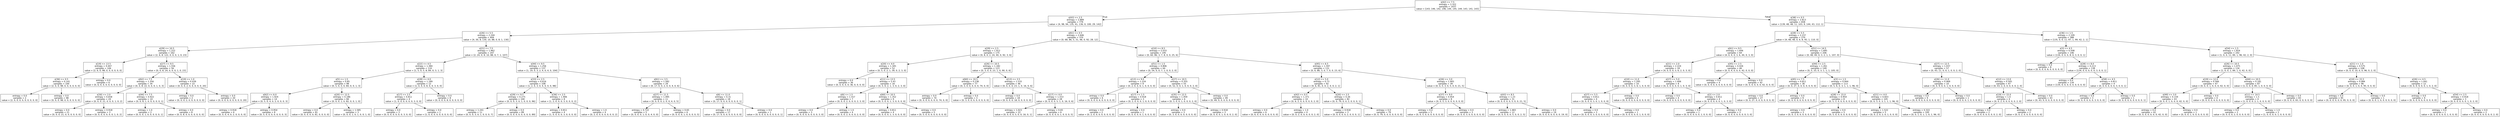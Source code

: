 digraph Tree {
node [shape=box, fontname="helvetica"] ;
edge [fontname="helvetica"] ;
0 [label="x[42] <= 7.5\nentropy = 3.322\nsamples = 1437\nvalue = [143, 146, 142, 146, 144, 145, 144, 143, 141, 143]"] ;
1 [label="x[43] <= 2.5\nentropy = 2.889\nsamples = 779\nvalue = [4, 98, 94, 135, 41, 136, 0, 100, 29, 142]"] ;
0 -> 1 [labeldistance=2.5, labelangle=45, headlabel="True"] ;
2 [label="x[26] <= 5.5\nentropy = 2.244\nsamples = 409\nvalue = [4, 30, 8, 130, 10, 88, 0, 8, 1, 130]"] ;
1 -> 2 ;
3 [label="x[29] <= 10.5\nentropy = 1.222\nsamples = 162\nvalue = [2, 6, 8, 122, 0, 0, 0, 1, 0, 23]"] ;
2 -> 3 ;
4 [label="x[19] <= 13.5\nentropy = 0.447\nsamples = 106\nvalue = [2, 6, 0, 98, 0, 0, 0, 0, 0, 0]"] ;
3 -> 4 ;
5 [label="x[36] <= 0.5\nentropy = 0.141\nsamples = 100\nvalue = [2, 0, 0, 98, 0, 0, 0, 0, 0, 0]"] ;
4 -> 5 ;
6 [label="entropy = 0.0\nsamples = 2\nvalue = [2, 0, 0, 0, 0, 0, 0, 0, 0, 0]"] ;
5 -> 6 ;
7 [label="entropy = 0.0\nsamples = 98\nvalue = [0, 0, 0, 98, 0, 0, 0, 0, 0, 0]"] ;
5 -> 7 ;
8 [label="entropy = 0.0\nsamples = 6\nvalue = [0, 6, 0, 0, 0, 0, 0, 0, 0, 0]"] ;
4 -> 8 ;
9 [label="x[27] <= 9.5\nentropy = 1.556\nsamples = 56\nvalue = [0, 0, 8, 24, 0, 0, 0, 1, 0, 23]"] ;
3 -> 9 ;
10 [label="x[62] <= 7.5\nentropy = 1.356\nsamples = 34\nvalue = [0, 0, 8, 22, 0, 0, 0, 1, 0, 3]"] ;
9 -> 10 ;
11 [label="x[30] <= 2.0\nentropy = 0.658\nsamples = 24\nvalue = [0, 0, 0, 21, 0, 0, 0, 1, 0, 2]"] ;
10 -> 11 ;
12 [label="entropy = 0.0\nsamples = 21\nvalue = [0, 0, 0, 21, 0, 0, 0, 0, 0, 0]"] ;
11 -> 12 ;
13 [label="entropy = 0.918\nsamples = 3\nvalue = [0, 0, 0, 0, 0, 0, 0, 1, 0, 2]"] ;
11 -> 13 ;
14 [label="x[44] <= 7.5\nentropy = 0.922\nsamples = 10\nvalue = [0, 0, 8, 1, 0, 0, 0, 0, 0, 1]"] ;
10 -> 14 ;
15 [label="entropy = 1.0\nsamples = 2\nvalue = [0, 0, 0, 1, 0, 0, 0, 0, 0, 1]"] ;
14 -> 15 ;
16 [label="entropy = 0.0\nsamples = 8\nvalue = [0, 0, 8, 0, 0, 0, 0, 0, 0, 0]"] ;
14 -> 16 ;
17 [label="x[19] <= 1.0\nentropy = 0.439\nsamples = 22\nvalue = [0, 0, 0, 2, 0, 0, 0, 0, 0, 20]"] ;
9 -> 17 ;
18 [label="entropy = 0.0\nsamples = 2\nvalue = [0, 0, 0, 2, 0, 0, 0, 0, 0, 0]"] ;
17 -> 18 ;
19 [label="entropy = 0.0\nsamples = 20\nvalue = [0, 0, 0, 0, 0, 0, 0, 0, 0, 20]"] ;
17 -> 19 ;
20 [label="x[21] <= 7.5\nentropy = 1.962\nsamples = 247\nvalue = [2, 24, 0, 8, 10, 88, 0, 7, 1, 107]"] ;
2 -> 20 ;
21 [label="x[22] <= 4.5\nentropy = 1.384\nsamples = 110\nvalue = [1, 5, 0, 5, 8, 84, 0, 3, 1, 3]"] ;
20 -> 21 ;
22 [label="x[5] <= 1.5\nentropy = 0.85\nsamples = 98\nvalue = [0, 5, 0, 5, 0, 84, 0, 0, 1, 3]"] ;
21 -> 22 ;
23 [label="x[62] <= 6.0\nentropy = 1.924\nsamples = 14\nvalue = [0, 5, 0, 4, 0, 2, 0, 0, 0, 3]"] ;
22 -> 23 ;
24 [label="entropy = 0.918\nsamples = 6\nvalue = [0, 0, 0, 4, 0, 2, 0, 0, 0, 0]"] ;
23 -> 24 ;
25 [label="entropy = 0.954\nsamples = 8\nvalue = [0, 5, 0, 0, 0, 0, 0, 0, 0, 3]"] ;
23 -> 25 ;
26 [label="x[20] <= 12.5\nentropy = 0.186\nsamples = 84\nvalue = [0, 0, 0, 1, 0, 82, 0, 0, 1, 0]"] ;
22 -> 26 ;
27 [label="entropy = 0.0\nsamples = 81\nvalue = [0, 0, 0, 0, 0, 81, 0, 0, 0, 0]"] ;
26 -> 27 ;
28 [label="entropy = 1.585\nsamples = 3\nvalue = [0, 0, 0, 1, 0, 1, 0, 0, 1, 0]"] ;
26 -> 28 ;
29 [label="x[28] <= 4.0\nentropy = 1.189\nsamples = 12\nvalue = [1, 0, 0, 0, 8, 0, 0, 3, 0, 0]"] ;
21 -> 29 ;
30 [label="x[17] <= 2.5\nentropy = 0.811\nsamples = 4\nvalue = [1, 0, 0, 0, 0, 0, 0, 3, 0, 0]"] ;
29 -> 30 ;
31 [label="entropy = 0.0\nsamples = 3\nvalue = [0, 0, 0, 0, 0, 0, 0, 3, 0, 0]"] ;
30 -> 31 ;
32 [label="entropy = 0.0\nsamples = 1\nvalue = [1, 0, 0, 0, 0, 0, 0, 0, 0, 0]"] ;
30 -> 32 ;
33 [label="entropy = 0.0\nsamples = 8\nvalue = [0, 0, 0, 0, 8, 0, 0, 0, 0, 0]"] ;
29 -> 33 ;
34 [label="x[44] <= 9.5\nentropy = 1.256\nsamples = 137\nvalue = [1, 19, 0, 3, 2, 4, 0, 4, 0, 104]"] ;
20 -> 34 ;
35 [label="x[33] <= 2.5\nentropy = 0.616\nsamples = 108\nvalue = [1, 2, 0, 3, 0, 4, 0, 0, 0, 98]"] ;
34 -> 35 ;
36 [label="x[29] <= 9.5\nentropy = 0.275\nsamples = 100\nvalue = [0, 0, 0, 3, 0, 1, 0, 0, 0, 96]"] ;
35 -> 36 ;
37 [label="entropy = 1.241\nsamples = 11\nvalue = [0, 0, 0, 3, 0, 1, 0, 0, 0, 7]"] ;
36 -> 37 ;
38 [label="entropy = 0.0\nsamples = 89\nvalue = [0, 0, 0, 0, 0, 0, 0, 0, 0, 89]"] ;
36 -> 38 ;
39 [label="x[36] <= 2.5\nentropy = 1.906\nsamples = 8\nvalue = [1, 2, 0, 0, 0, 3, 0, 0, 0, 2]"] ;
35 -> 39 ;
40 [label="entropy = 0.811\nsamples = 4\nvalue = [1, 0, 0, 0, 0, 3, 0, 0, 0, 0]"] ;
39 -> 40 ;
41 [label="entropy = 1.0\nsamples = 4\nvalue = [0, 2, 0, 0, 0, 0, 0, 0, 0, 2]"] ;
39 -> 41 ;
42 [label="x[61] <= 3.5\nentropy = 1.582\nsamples = 29\nvalue = [0, 17, 0, 0, 2, 0, 0, 4, 0, 6]"] ;
34 -> 42 ;
43 [label="x[27] <= 11.5\nentropy = 1.495\nsamples = 11\nvalue = [0, 0, 0, 0, 2, 0, 0, 4, 0, 5]"] ;
42 -> 43 ;
44 [label="entropy = 0.722\nsamples = 5\nvalue = [0, 0, 0, 0, 1, 0, 0, 4, 0, 0]"] ;
43 -> 44 ;
45 [label="entropy = 0.65\nsamples = 6\nvalue = [0, 0, 0, 0, 1, 0, 0, 0, 0, 5]"] ;
43 -> 45 ;
46 [label="x[6] <= 11.0\nentropy = 0.31\nsamples = 18\nvalue = [0, 17, 0, 0, 0, 0, 0, 0, 0, 1]"] ;
42 -> 46 ;
47 [label="entropy = 0.0\nsamples = 17\nvalue = [0, 17, 0, 0, 0, 0, 0, 0, 0, 0]"] ;
46 -> 47 ;
48 [label="entropy = 0.0\nsamples = 1\nvalue = [0, 0, 0, 0, 0, 0, 0, 0, 0, 1]"] ;
46 -> 48 ;
49 [label="x[61] <= 0.5\nentropy = 2.646\nsamples = 370\nvalue = [0, 68, 86, 5, 31, 48, 0, 92, 28, 12]"] ;
1 -> 49 ;
50 [label="x[29] <= 2.5\nentropy = 1.912\nsamples = 175\nvalue = [0, 8, 0, 2, 24, 40, 0, 92, 3, 6]"] ;
49 -> 50 ;
51 [label="x[20] <= 4.0\nentropy = 1.345\nsamples = 52\nvalue = [0, 5, 0, 2, 1, 39, 0, 2, 3, 0]"] ;
50 -> 51 ;
52 [label="entropy = 0.0\nsamples = 36\nvalue = [0, 0, 0, 0, 0, 36, 0, 0, 0, 0]"] ;
51 -> 52 ;
53 [label="x[11] <= 13.5\nentropy = 2.43\nsamples = 16\nvalue = [0, 5, 0, 2, 1, 3, 0, 2, 3, 0]"] ;
51 -> 53 ;
54 [label="x[6] <= 1.5\nentropy = 1.557\nsamples = 7\nvalue = [0, 0, 0, 2, 0, 0, 0, 2, 3, 0]"] ;
53 -> 54 ;
55 [label="entropy = 0.0\nsamples = 3\nvalue = [0, 0, 0, 0, 0, 0, 0, 0, 3, 0]"] ;
54 -> 55 ;
56 [label="entropy = 1.0\nsamples = 4\nvalue = [0, 0, 0, 2, 0, 0, 0, 2, 0, 0]"] ;
54 -> 56 ;
57 [label="x[60] <= 10.5\nentropy = 1.352\nsamples = 9\nvalue = [0, 5, 0, 0, 1, 3, 0, 0, 0, 0]"] ;
53 -> 57 ;
58 [label="entropy = 0.811\nsamples = 4\nvalue = [0, 0, 0, 0, 1, 3, 0, 0, 0, 0]"] ;
57 -> 58 ;
59 [label="entropy = 0.0\nsamples = 5\nvalue = [0, 5, 0, 0, 0, 0, 0, 0, 0, 0]"] ;
57 -> 59 ;
60 [label="x[26] <= 10.5\nentropy = 1.182\nsamples = 123\nvalue = [0, 3, 0, 0, 23, 1, 0, 90, 0, 6]"] ;
50 -> 60 ;
61 [label="x[60] <= 10.5\nentropy = 0.238\nsamples = 77\nvalue = [0, 3, 0, 0, 0, 0, 0, 74, 0, 0]"] ;
60 -> 61 ;
62 [label="entropy = 0.0\nsamples = 74\nvalue = [0, 0, 0, 0, 0, 0, 0, 74, 0, 0]"] ;
61 -> 62 ;
63 [label="entropy = 0.0\nsamples = 3\nvalue = [0, 3, 0, 0, 0, 0, 0, 0, 0, 0]"] ;
61 -> 63 ;
64 [label="x[13] <= 3.5\nentropy = 1.533\nsamples = 46\nvalue = [0, 0, 0, 0, 23, 1, 0, 16, 0, 6]"] ;
60 -> 64 ;
65 [label="entropy = 0.0\nsamples = 18\nvalue = [0, 0, 0, 0, 18, 0, 0, 0, 0, 0]"] ;
64 -> 65 ;
66 [label="x[17] <= 4.0\nentropy = 1.553\nsamples = 28\nvalue = [0, 0, 0, 0, 5, 1, 0, 16, 0, 6]"] ;
64 -> 66 ;
67 [label="entropy = 1.023\nsamples = 22\nvalue = [0, 0, 0, 0, 5, 0, 0, 16, 0, 1]"] ;
66 -> 67 ;
68 [label="entropy = 0.65\nsamples = 6\nvalue = [0, 0, 0, 0, 0, 1, 0, 0, 0, 5]"] ;
66 -> 68 ;
69 [label="x[10] <= 8.5\nentropy = 2.033\nsamples = 195\nvalue = [0, 60, 86, 3, 7, 8, 0, 0, 25, 6]"] ;
49 -> 69 ;
70 [label="x[51] <= 1.5\nentropy = 0.806\nsamples = 64\nvalue = [0, 54, 0, 0, 7, 1, 0, 0, 2, 0]"] ;
69 -> 70 ;
71 [label="x[13] <= 9.0\nentropy = 1.224\nsamples = 9\nvalue = [0, 2, 0, 0, 6, 1, 0, 0, 0, 0]"] ;
70 -> 71 ;
72 [label="entropy = 0.0\nsamples = 6\nvalue = [0, 0, 0, 0, 6, 0, 0, 0, 0, 0]"] ;
71 -> 72 ;
73 [label="x[17] <= 1.5\nentropy = 0.918\nsamples = 3\nvalue = [0, 2, 0, 0, 0, 1, 0, 0, 0, 0]"] ;
71 -> 73 ;
74 [label="entropy = 0.0\nsamples = 2\nvalue = [0, 2, 0, 0, 0, 0, 0, 0, 0, 0]"] ;
73 -> 74 ;
75 [label="entropy = 0.0\nsamples = 1\nvalue = [0, 0, 0, 0, 0, 1, 0, 0, 0, 0]"] ;
73 -> 75 ;
76 [label="x[27] <= 10.5\nentropy = 0.355\nsamples = 55\nvalue = [0, 52, 0, 0, 1, 0, 0, 0, 2, 0]"] ;
70 -> 76 ;
77 [label="x[35] <= 12.5\nentropy = 1.459\nsamples = 6\nvalue = [0, 3, 0, 0, 1, 0, 0, 0, 2, 0]"] ;
76 -> 77 ;
78 [label="entropy = 0.0\nsamples = 3\nvalue = [0, 3, 0, 0, 0, 0, 0, 0, 0, 0]"] ;
77 -> 78 ;
79 [label="entropy = 0.918\nsamples = 3\nvalue = [0, 0, 0, 0, 1, 0, 0, 0, 2, 0]"] ;
77 -> 79 ;
80 [label="entropy = 0.0\nsamples = 49\nvalue = [0, 49, 0, 0, 0, 0, 0, 0, 0, 0]"] ;
76 -> 80 ;
81 [label="x[45] <= 6.5\nentropy = 1.597\nsamples = 131\nvalue = [0, 6, 86, 3, 0, 7, 0, 0, 23, 6]"] ;
69 -> 81 ;
82 [label="x[12] <= 5.0\nentropy = 0.73\nsamples = 92\nvalue = [0, 6, 81, 0, 0, 2, 0, 0, 2, 1]"] ;
81 -> 82 ;
83 [label="x[42] <= 0.5\nentropy = 1.371\nsamples = 10\nvalue = [0, 6, 2, 0, 0, 0, 0, 0, 2, 0]"] ;
82 -> 83 ;
84 [label="entropy = 0.0\nsamples = 6\nvalue = [0, 6, 0, 0, 0, 0, 0, 0, 0, 0]"] ;
83 -> 84 ;
85 [label="entropy = 1.0\nsamples = 4\nvalue = [0, 0, 2, 0, 0, 0, 0, 0, 2, 0]"] ;
83 -> 85 ;
86 [label="x[20] <= 2.5\nentropy = 0.26\nsamples = 82\nvalue = [0, 0, 79, 0, 0, 2, 0, 0, 0, 1]"] ;
82 -> 86 ;
87 [label="entropy = 0.918\nsamples = 3\nvalue = [0, 0, 0, 0, 0, 2, 0, 0, 0, 1]"] ;
86 -> 87 ;
88 [label="entropy = 0.0\nsamples = 79\nvalue = [0, 0, 79, 0, 0, 0, 0, 0, 0, 0]"] ;
86 -> 88 ;
89 [label="x[26] <= 3.0\nentropy = 1.905\nsamples = 39\nvalue = [0, 0, 5, 3, 0, 5, 0, 0, 21, 5]"] ;
81 -> 89 ;
90 [label="x[37] <= 9.0\nentropy = 0.954\nsamples = 8\nvalue = [0, 0, 5, 3, 0, 0, 0, 0, 0, 0]"] ;
89 -> 90 ;
91 [label="entropy = 0.0\nsamples = 5\nvalue = [0, 0, 5, 0, 0, 0, 0, 0, 0, 0]"] ;
90 -> 91 ;
92 [label="entropy = 0.0\nsamples = 3\nvalue = [0, 0, 0, 3, 0, 0, 0, 0, 0, 0]"] ;
90 -> 92 ;
93 [label="x[43] <= 8.5\nentropy = 1.23\nsamples = 31\nvalue = [0, 0, 0, 0, 0, 5, 0, 0, 21, 5]"] ;
89 -> 93 ;
94 [label="entropy = 1.483\nsamples = 12\nvalue = [0, 0, 0, 0, 0, 5, 0, 0, 2, 5]"] ;
93 -> 94 ;
95 [label="entropy = 0.0\nsamples = 19\nvalue = [0, 0, 0, 0, 0, 0, 0, 0, 19, 0]"] ;
93 -> 95 ;
96 [label="x[38] <= 0.5\nentropy = 2.813\nsamples = 658\nvalue = [139, 48, 48, 11, 103, 9, 144, 43, 112, 1]"] ;
0 -> 96 [labeldistance=2.5, labelangle=-45, headlabel="False"] ;
97 [label="x[28] <= 5.5\nentropy = 2.237\nsamples = 270\nvalue = [4, 48, 48, 0, 6, 8, 45, 1, 110, 0]"] ;
96 -> 97 ;
98 [label="x[61] <= 9.5\nentropy = 1.606\nsamples = 64\nvalue = [4, 0, 4, 0, 3, 6, 44, 0, 3, 0]"] ;
97 -> 98 ;
99 [label="x[21] <= 2.0\nentropy = 2.224\nsamples = 18\nvalue = [4, 0, 0, 0, 3, 6, 2, 0, 3, 0]"] ;
98 -> 99 ;
100 [label="x[10] <= 11.0\nentropy = 1.295\nsamples = 10\nvalue = [0, 0, 0, 0, 3, 6, 1, 0, 0, 0]"] ;
99 -> 100 ;
101 [label="x[27] <= 5.5\nentropy = 0.811\nsamples = 4\nvalue = [0, 0, 0, 0, 3, 0, 1, 0, 0, 0]"] ;
100 -> 101 ;
102 [label="entropy = 0.0\nsamples = 3\nvalue = [0, 0, 0, 0, 3, 0, 0, 0, 0, 0]"] ;
101 -> 102 ;
103 [label="entropy = 0.0\nsamples = 1\nvalue = [0, 0, 0, 0, 0, 0, 1, 0, 0, 0]"] ;
101 -> 103 ;
104 [label="entropy = 0.0\nsamples = 6\nvalue = [0, 0, 0, 0, 0, 6, 0, 0, 0, 0]"] ;
100 -> 104 ;
105 [label="x[27] <= 5.0\nentropy = 1.406\nsamples = 8\nvalue = [4, 0, 0, 0, 0, 0, 1, 0, 3, 0]"] ;
99 -> 105 ;
106 [label="entropy = 0.0\nsamples = 4\nvalue = [4, 0, 0, 0, 0, 0, 0, 0, 0, 0]"] ;
105 -> 106 ;
107 [label="x[2] <= 2.0\nentropy = 0.811\nsamples = 4\nvalue = [0, 0, 0, 0, 0, 0, 1, 0, 3, 0]"] ;
105 -> 107 ;
108 [label="entropy = 0.0\nsamples = 1\nvalue = [0, 0, 0, 0, 0, 0, 1, 0, 0, 0]"] ;
107 -> 108 ;
109 [label="entropy = 0.0\nsamples = 3\nvalue = [0, 0, 0, 0, 0, 0, 0, 0, 3, 0]"] ;
107 -> 109 ;
110 [label="x[45] <= 2.5\nentropy = 0.426\nsamples = 46\nvalue = [0, 0, 4, 0, 0, 0, 42, 0, 0, 0]"] ;
98 -> 110 ;
111 [label="entropy = 0.0\nsamples = 4\nvalue = [0, 0, 4, 0, 0, 0, 0, 0, 0, 0]"] ;
110 -> 111 ;
112 [label="entropy = 0.0\nsamples = 42\nvalue = [0, 0, 0, 0, 0, 0, 42, 0, 0, 0]"] ;
110 -> 112 ;
113 [label="x[51] <= 14.5\nentropy = 1.685\nsamples = 206\nvalue = [0, 48, 44, 0, 3, 2, 1, 1, 107, 0]"] ;
97 -> 113 ;
114 [label="x[44] <= 2.5\nentropy = 1.261\nsamples = 149\nvalue = [0, 5, 33, 0, 3, 1, 1, 1, 105, 0]"] ;
113 -> 114 ;
115 [label="x[45] <= 7.5\nentropy = 0.811\nsamples = 36\nvalue = [0, 0, 27, 0, 0, 0, 0, 0, 9, 0]"] ;
114 -> 115 ;
116 [label="entropy = 0.0\nsamples = 27\nvalue = [0, 0, 27, 0, 0, 0, 0, 0, 0, 0]"] ;
115 -> 116 ;
117 [label="entropy = 0.0\nsamples = 9\nvalue = [0, 0, 0, 0, 0, 0, 0, 0, 9, 0]"] ;
115 -> 117 ;
118 [label="x[3] <= 1.5\nentropy = 0.944\nsamples = 113\nvalue = [0, 5, 6, 0, 3, 1, 1, 1, 96, 0]"] ;
114 -> 118 ;
119 [label="x[28] <= 15.0\nentropy = 0.954\nsamples = 8\nvalue = [0, 5, 3, 0, 0, 0, 0, 0, 0, 0]"] ;
118 -> 119 ;
120 [label="entropy = 0.0\nsamples = 3\nvalue = [0, 0, 3, 0, 0, 0, 0, 0, 0, 0]"] ;
119 -> 120 ;
121 [label="entropy = 0.0\nsamples = 5\nvalue = [0, 5, 0, 0, 0, 0, 0, 0, 0, 0]"] ;
119 -> 121 ;
122 [label="x[21] <= 4.0\nentropy = 0.603\nsamples = 105\nvalue = [0, 0, 3, 0, 3, 1, 1, 1, 96, 0]"] ;
118 -> 122 ;
123 [label="entropy = 1.522\nsamples = 5\nvalue = [0, 0, 2, 0, 2, 0, 1, 0, 0, 0]"] ;
122 -> 123 ;
124 [label="entropy = 0.322\nsamples = 100\nvalue = [0, 0, 1, 0, 1, 1, 0, 1, 96, 0]"] ;
122 -> 124 ;
125 [label="x[27] <= 12.5\nentropy = 1.037\nsamples = 57\nvalue = [0, 43, 11, 0, 0, 1, 0, 0, 2, 0]"] ;
113 -> 125 ;
126 [label="x[26] <= 11.0\nentropy = 0.469\nsamples = 10\nvalue = [0, 0, 9, 0, 0, 1, 0, 0, 0, 0]"] ;
125 -> 126 ;
127 [label="entropy = 0.0\nsamples = 9\nvalue = [0, 0, 9, 0, 0, 0, 0, 0, 0, 0]"] ;
126 -> 127 ;
128 [label="entropy = 0.0\nsamples = 1\nvalue = [0, 0, 0, 0, 0, 1, 0, 0, 0, 0]"] ;
126 -> 128 ;
129 [label="x[12] <= 13.0\nentropy = 0.505\nsamples = 47\nvalue = [0, 43, 2, 0, 0, 0, 0, 0, 2, 0]"] ;
125 -> 129 ;
130 [label="x[19] <= 15.0\nentropy = 1.0\nsamples = 4\nvalue = [0, 0, 2, 0, 0, 0, 0, 0, 2, 0]"] ;
129 -> 130 ;
131 [label="entropy = 0.0\nsamples = 2\nvalue = [0, 0, 0, 0, 0, 0, 0, 0, 2, 0]"] ;
130 -> 131 ;
132 [label="entropy = 0.0\nsamples = 2\nvalue = [0, 0, 2, 0, 0, 0, 0, 0, 0, 0]"] ;
130 -> 132 ;
133 [label="entropy = 0.0\nsamples = 43\nvalue = [0, 43, 0, 0, 0, 0, 0, 0, 0, 0]"] ;
129 -> 133 ;
134 [label="x[36] <= 1.5\nentropy = 2.109\nsamples = 388\nvalue = [135, 0, 0, 11, 97, 1, 99, 42, 2, 1]"] ;
96 -> 134 ;
135 [label="x[3] <= 4.5\nentropy = 0.508\nsamples = 146\nvalue = [134, 0, 0, 0, 8, 0, 3, 0, 0, 1]"] ;
134 -> 135 ;
136 [label="entropy = 0.0\nsamples = 8\nvalue = [0, 0, 0, 0, 8, 0, 0, 0, 0, 0]"] ;
135 -> 136 ;
137 [label="x[28] <= 8.0\nentropy = 0.213\nsamples = 138\nvalue = [134, 0, 0, 0, 0, 0, 3, 0, 0, 1]"] ;
135 -> 137 ;
138 [label="entropy = 0.0\nsamples = 134\nvalue = [134, 0, 0, 0, 0, 0, 0, 0, 0, 0]"] ;
137 -> 138 ;
139 [label="x[58] <= 4.5\nentropy = 0.811\nsamples = 4\nvalue = [0, 0, 0, 0, 0, 0, 3, 0, 0, 1]"] ;
137 -> 139 ;
140 [label="entropy = 0.0\nsamples = 3\nvalue = [0, 0, 0, 0, 0, 0, 3, 0, 0, 0]"] ;
139 -> 140 ;
141 [label="entropy = 0.0\nsamples = 1\nvalue = [0, 0, 0, 0, 0, 0, 0, 0, 0, 1]"] ;
139 -> 141 ;
142 [label="x[54] <= 1.5\nentropy = 1.824\nsamples = 242\nvalue = [1, 0, 0, 11, 89, 1, 96, 42, 2, 0]"] ;
134 -> 142 ;
143 [label="x[26] <= 10.5\nentropy = 1.075\nsamples = 134\nvalue = [1, 0, 0, 1, 89, 1, 0, 42, 0, 0]"] ;
142 -> 143 ;
144 [label="x[19] <= 12.0\nentropy = 0.566\nsamples = 47\nvalue = [0, 0, 0, 1, 4, 0, 0, 42, 0, 0]"] ;
143 -> 144 ;
145 [label="x[49] <= 3.0\nentropy = 0.159\nsamples = 43\nvalue = [0, 0, 0, 1, 0, 0, 0, 42, 0, 0]"] ;
144 -> 145 ;
146 [label="entropy = 0.0\nsamples = 42\nvalue = [0, 0, 0, 0, 0, 0, 0, 42, 0, 0]"] ;
145 -> 146 ;
147 [label="entropy = 0.0\nsamples = 1\nvalue = [0, 0, 0, 1, 0, 0, 0, 0, 0, 0]"] ;
145 -> 147 ;
148 [label="entropy = 0.0\nsamples = 4\nvalue = [0, 0, 0, 0, 4, 0, 0, 0, 0, 0]"] ;
144 -> 148 ;
149 [label="x[44] <= 10.5\nentropy = 0.181\nsamples = 87\nvalue = [1, 0, 0, 0, 85, 1, 0, 0, 0, 0]"] ;
143 -> 149 ;
150 [label="x[11] <= 14.5\nentropy = 1.5\nsamples = 4\nvalue = [1, 0, 0, 0, 2, 1, 0, 0, 0, 0]"] ;
149 -> 150 ;
151 [label="entropy = 0.0\nsamples = 2\nvalue = [0, 0, 0, 0, 2, 0, 0, 0, 0, 0]"] ;
150 -> 151 ;
152 [label="entropy = 1.0\nsamples = 2\nvalue = [1, 0, 0, 0, 0, 1, 0, 0, 0, 0]"] ;
150 -> 152 ;
153 [label="entropy = 0.0\nsamples = 83\nvalue = [0, 0, 0, 0, 83, 0, 0, 0, 0, 0]"] ;
149 -> 153 ;
154 [label="x[21] <= 1.0\nentropy = 0.575\nsamples = 108\nvalue = [0, 0, 0, 10, 0, 0, 96, 0, 2, 0]"] ;
142 -> 154 ;
155 [label="x[10] <= 15.5\nentropy = 0.084\nsamples = 96\nvalue = [0, 0, 0, 1, 0, 0, 95, 0, 0, 0]"] ;
154 -> 155 ;
156 [label="entropy = 0.0\nsamples = 95\nvalue = [0, 0, 0, 0, 0, 0, 95, 0, 0, 0]"] ;
155 -> 156 ;
157 [label="entropy = 0.0\nsamples = 1\nvalue = [0, 0, 0, 1, 0, 0, 0, 0, 0, 0]"] ;
155 -> 157 ;
158 [label="x[26] <= 4.5\nentropy = 1.041\nsamples = 12\nvalue = [0, 0, 0, 9, 0, 0, 1, 0, 2, 0]"] ;
154 -> 158 ;
159 [label="entropy = 0.0\nsamples = 9\nvalue = [0, 0, 0, 9, 0, 0, 0, 0, 0, 0]"] ;
158 -> 159 ;
160 [label="x[54] <= 2.5\nentropy = 0.918\nsamples = 3\nvalue = [0, 0, 0, 0, 0, 0, 1, 0, 2, 0]"] ;
158 -> 160 ;
161 [label="entropy = 0.0\nsamples = 1\nvalue = [0, 0, 0, 0, 0, 0, 1, 0, 0, 0]"] ;
160 -> 161 ;
162 [label="entropy = 0.0\nsamples = 2\nvalue = [0, 0, 0, 0, 0, 0, 0, 0, 2, 0]"] ;
160 -> 162 ;
}